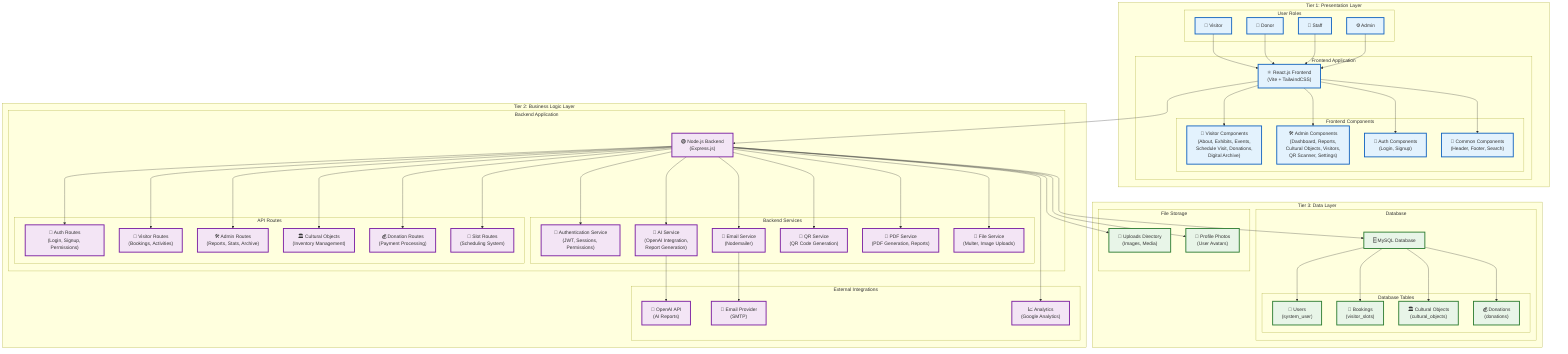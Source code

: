 flowchart TD
    %% Tier 1: Presentation Layer
    subgraph "Tier 1: Presentation Layer"
        subgraph "User Roles"
            visitor["👤 Visitor"]
            donor["👤 Donor"]
            staff["👤 Staff"]
            admin["⚙️ Admin"]
        end
        
        subgraph "Frontend Application"
            react["⚛️ React.js Frontend<br/>(Vite + TailwindCSS)"]
            
            subgraph "Frontend Components"
                visitor_components["📱 Visitor Components<br/>(About, Exhibits, Events,<br/>Schedule Visit, Donations,<br/>Digital Archive)"]
                admin_components["🛠️ Admin Components<br/>(Dashboard, Reports,<br/>Cultural Objects, Visitors,<br/>QR Scanner, Settings)"]
                auth_components["🔐 Auth Components<br/>(Login, Signup)"]
                common_components["🔧 Common Components<br/>(Header, Footer, Search)"]
            end
        end
    end

    %% Tier 2: Business Logic Layer
    subgraph "Tier 2: Business Logic Layer"
        subgraph "Backend Application"
            nodejs["🟢 Node.js Backend<br/>(Express.js)"]
            
            subgraph "Backend Services"
                auth_service["🔐 Authentication Service<br/>(JWT, Sessions, Permissions)"]
                ai_service["🤖 AI Service<br/>(OpenAI Integration,<br/>Report Generation)"]
                email_service["📧 Email Service<br/>(Nodemailer)"]
                qr_service["📱 QR Service<br/>(QR Code Generation)"]
                pdf_service["📄 PDF Service<br/>(PDF Generation, Reports)"]
                file_service["📁 File Service<br/>(Multer, Image Uploads)"]
            end
            
            subgraph "API Routes"
                auth_routes["🔐 Auth Routes<br/>(Login, Signup, Permissions)"]
                visitor_routes["👥 Visitor Routes<br/>(Bookings, Activities)"]
                admin_routes["🛠️ Admin Routes<br/>(Reports, Stats, Archive)"]
                cultural_routes["🏛️ Cultural Objects<br/>(Inventory Management)"]
                donation_routes["💰 Donation Routes<br/>(Payment Processing)"]
                slot_routes["📅 Slot Routes<br/>(Scheduling System)"]
            end
        end
        
        subgraph "External Integrations"
            openai_api["🤖 OpenAI API<br/>(AI Reports)"]
            email_provider["📧 Email Provider<br/>(SMTP)"]
            analytics["📈 Analytics<br/>(Google Analytics)"]
        end
    end

    %% Tier 3: Data Layer
    subgraph "Tier 3: Data Layer"
        subgraph "Database"
            mysql["🗄️ MySQL Database"]
            
            subgraph "Database Tables"
                users_table["👥 Users<br/>(system_user)"]
                bookings_table["📅 Bookings<br/>(visitor_slots)"]
                cultural_table["🏛️ Cultural Objects<br/>(cultural_objects)"]
                donations_table["💰 Donations<br/>(donations)"]
            end
        end
        
        subgraph "File Storage"
            uploads["📁 Uploads Directory<br/>(Images, Media)"]
            profiles["👤 Profile Photos<br/>(User Avatars)"]
        end
    end

    %% Connections - User Roles to Frontend
    visitor --> react
    donor --> react
    staff --> react
    admin --> react

    %% Frontend Internal Connections
    react --> visitor_components
    react --> admin_components
    react --> auth_components
    react --> common_components

    %% Tier 1 to Tier 2
    react --> nodejs

    %% Tier 2 Internal Connections
    nodejs --> auth_service
    nodejs --> ai_service
    nodejs --> email_service
    nodejs --> qr_service
    nodejs --> pdf_service
    nodejs --> file_service

    nodejs --> auth_routes
    nodejs --> visitor_routes
    nodejs --> admin_routes
    nodejs --> cultural_routes
    nodejs --> donation_routes
    nodejs --> slot_routes

    %% Tier 2 to External Services
    ai_service --> openai_api
    email_service --> email_provider
    nodejs --> analytics

    %% Tier 2 to Tier 3
    nodejs --> mysql
    nodejs --> uploads
    nodejs --> profiles

    %% Database Connections
    mysql --> users_table
    mysql --> bookings_table
    mysql --> cultural_table
    mysql --> donations_table

    %% Styling
    classDef tier1 fill:#e3f2fd,stroke:#1565c0,stroke-width:3px
    classDef tier2 fill:#f3e5f5,stroke:#7b1fa2,stroke-width:3px
    classDef tier3 fill:#e8f5e8,stroke:#2e7d32,stroke-width:3px

    class visitor,donor,staff,admin,react,visitor_components,admin_components,auth_components,common_components tier1
    class nodejs,auth_service,ai_service,email_service,qr_service,pdf_service,file_service,auth_routes,visitor_routes,admin_routes,cultural_routes,donation_routes,slot_routes,openai_api,email_provider,analytics tier2
    class mysql,users_table,bookings_table,cultural_table,donations_table,uploads,profiles tier3